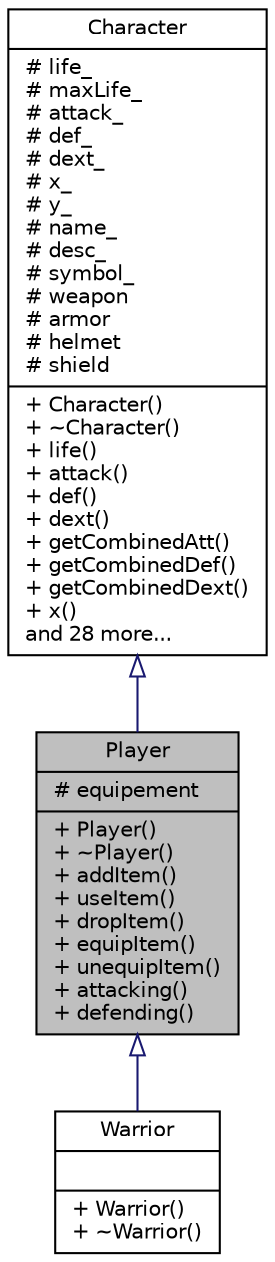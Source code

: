 digraph "Player"
{
  edge [fontname="Helvetica",fontsize="10",labelfontname="Helvetica",labelfontsize="10"];
  node [fontname="Helvetica",fontsize="10",shape=record];
  Node1 [label="{Player\n|# equipement\l|+ Player()\l+ ~Player()\l+ addItem()\l+ useItem()\l+ dropItem()\l+ equipItem()\l+ unequipItem()\l+ attacking()\l+ defending()\l}",height=0.2,width=0.4,color="black", fillcolor="grey75", style="filled" fontcolor="black"];
  Node2 -> Node1 [dir="back",color="midnightblue",fontsize="10",style="solid",arrowtail="onormal",fontname="Helvetica"];
  Node2 [label="{Character\n|# life_\l# maxLife_\l# attack_\l# def_\l# dext_\l# x_\l# y_\l# name_\l# desc_\l# symbol_\l# weapon\l# armor\l# helmet\l# shield\l|+ Character()\l+ ~Character()\l+ life()\l+ attack()\l+ def()\l+ dext()\l+ getCombinedAtt()\l+ getCombinedDef()\l+ getCombinedDext()\l+ x()\land 28 more...\l}",height=0.2,width=0.4,color="black", fillcolor="white", style="filled",URL="$classCharacter.html"];
  Node1 -> Node3 [dir="back",color="midnightblue",fontsize="10",style="solid",arrowtail="onormal",fontname="Helvetica"];
  Node3 [label="{Warrior\n||+ Warrior()\l+ ~Warrior()\l}",height=0.2,width=0.4,color="black", fillcolor="white", style="filled",URL="$classWarrior.html"];
}
